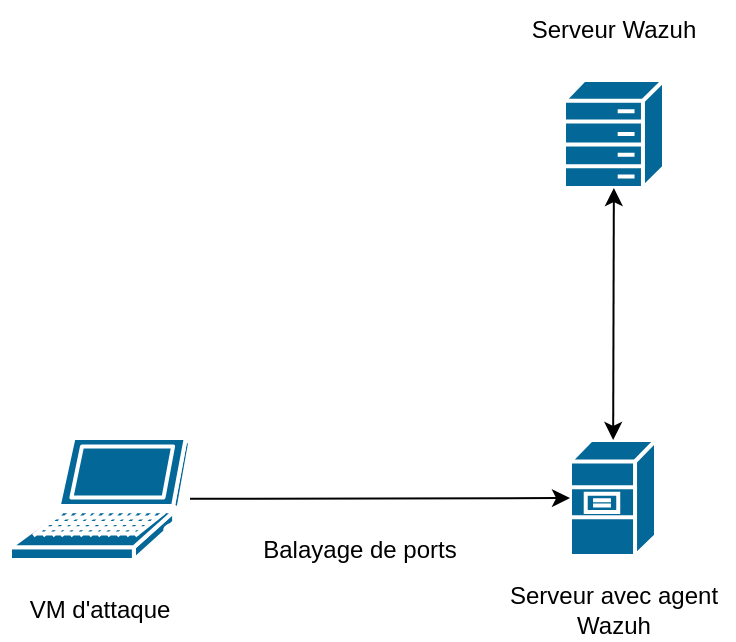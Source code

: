 <mxfile version="26.0.4">
  <diagram name="Page-1" id="JgsH1OPGVkEB44urUVAO">
    <mxGraphModel dx="1114" dy="1213" grid="1" gridSize="10" guides="1" tooltips="1" connect="1" arrows="1" fold="1" page="1" pageScale="1" pageWidth="850" pageHeight="1100" math="0" shadow="0">
      <root>
        <mxCell id="0" />
        <mxCell id="1" parent="0" />
        <mxCell id="r4IsjiTtZqArY9GASYge-1" value="" style="shape=mxgraph.cisco.servers.file_server;sketch=0;html=1;pointerEvents=1;dashed=0;fillColor=#036897;strokeColor=#ffffff;strokeWidth=2;verticalLabelPosition=bottom;verticalAlign=top;align=center;outlineConnect=0;" vertex="1" parent="1">
          <mxGeometry x="420" y="450" width="43" height="58" as="geometry" />
        </mxCell>
        <mxCell id="r4IsjiTtZqArY9GASYge-2" value="" style="shape=mxgraph.cisco.misc.hp_mini;sketch=0;html=1;pointerEvents=1;dashed=0;fillColor=#036897;strokeColor=#ffffff;strokeWidth=2;verticalLabelPosition=bottom;verticalAlign=top;align=center;outlineConnect=0;" vertex="1" parent="1">
          <mxGeometry x="417" y="270" width="50" height="54" as="geometry" />
        </mxCell>
        <mxCell id="r4IsjiTtZqArY9GASYge-3" value="" style="shape=mxgraph.cisco.computers_and_peripherals.laptop;sketch=0;html=1;pointerEvents=1;dashed=0;fillColor=#036897;strokeColor=#ffffff;strokeWidth=2;verticalLabelPosition=bottom;verticalAlign=top;align=center;outlineConnect=0;" vertex="1" parent="1">
          <mxGeometry x="140" y="449" width="90" height="61" as="geometry" />
        </mxCell>
        <mxCell id="r4IsjiTtZqArY9GASYge-6" value="" style="endArrow=classic;html=1;rounded=0;" edge="1" parent="1" source="r4IsjiTtZqArY9GASYge-3" target="r4IsjiTtZqArY9GASYge-1">
          <mxGeometry width="50" height="50" relative="1" as="geometry">
            <mxPoint x="400" y="640" as="sourcePoint" />
            <mxPoint x="450" y="590" as="targetPoint" />
          </mxGeometry>
        </mxCell>
        <mxCell id="r4IsjiTtZqArY9GASYge-7" value="" style="endArrow=classic;startArrow=classic;html=1;rounded=0;" edge="1" parent="1" source="r4IsjiTtZqArY9GASYge-1" target="r4IsjiTtZqArY9GASYge-2">
          <mxGeometry width="50" height="50" relative="1" as="geometry">
            <mxPoint x="400" y="640" as="sourcePoint" />
            <mxPoint x="450" y="590" as="targetPoint" />
          </mxGeometry>
        </mxCell>
        <mxCell id="r4IsjiTtZqArY9GASYge-8" value="Balayage de ports" style="text;html=1;align=center;verticalAlign=middle;whiteSpace=wrap;rounded=0;" vertex="1" parent="1">
          <mxGeometry x="250" y="490" width="130" height="30" as="geometry" />
        </mxCell>
        <mxCell id="r4IsjiTtZqArY9GASYge-9" value="VM d&#39;attaque" style="text;html=1;align=center;verticalAlign=middle;whiteSpace=wrap;rounded=0;" vertex="1" parent="1">
          <mxGeometry x="135" y="520" width="100" height="30" as="geometry" />
        </mxCell>
        <mxCell id="r4IsjiTtZqArY9GASYge-10" value="Serveur avec agent Wazuh" style="text;html=1;align=center;verticalAlign=middle;whiteSpace=wrap;rounded=0;" vertex="1" parent="1">
          <mxGeometry x="382" y="520" width="120" height="30" as="geometry" />
        </mxCell>
        <mxCell id="r4IsjiTtZqArY9GASYge-11" value="Serveur Wazuh" style="text;html=1;align=center;verticalAlign=middle;whiteSpace=wrap;rounded=0;" vertex="1" parent="1">
          <mxGeometry x="392" y="230" width="100" height="30" as="geometry" />
        </mxCell>
      </root>
    </mxGraphModel>
  </diagram>
</mxfile>

